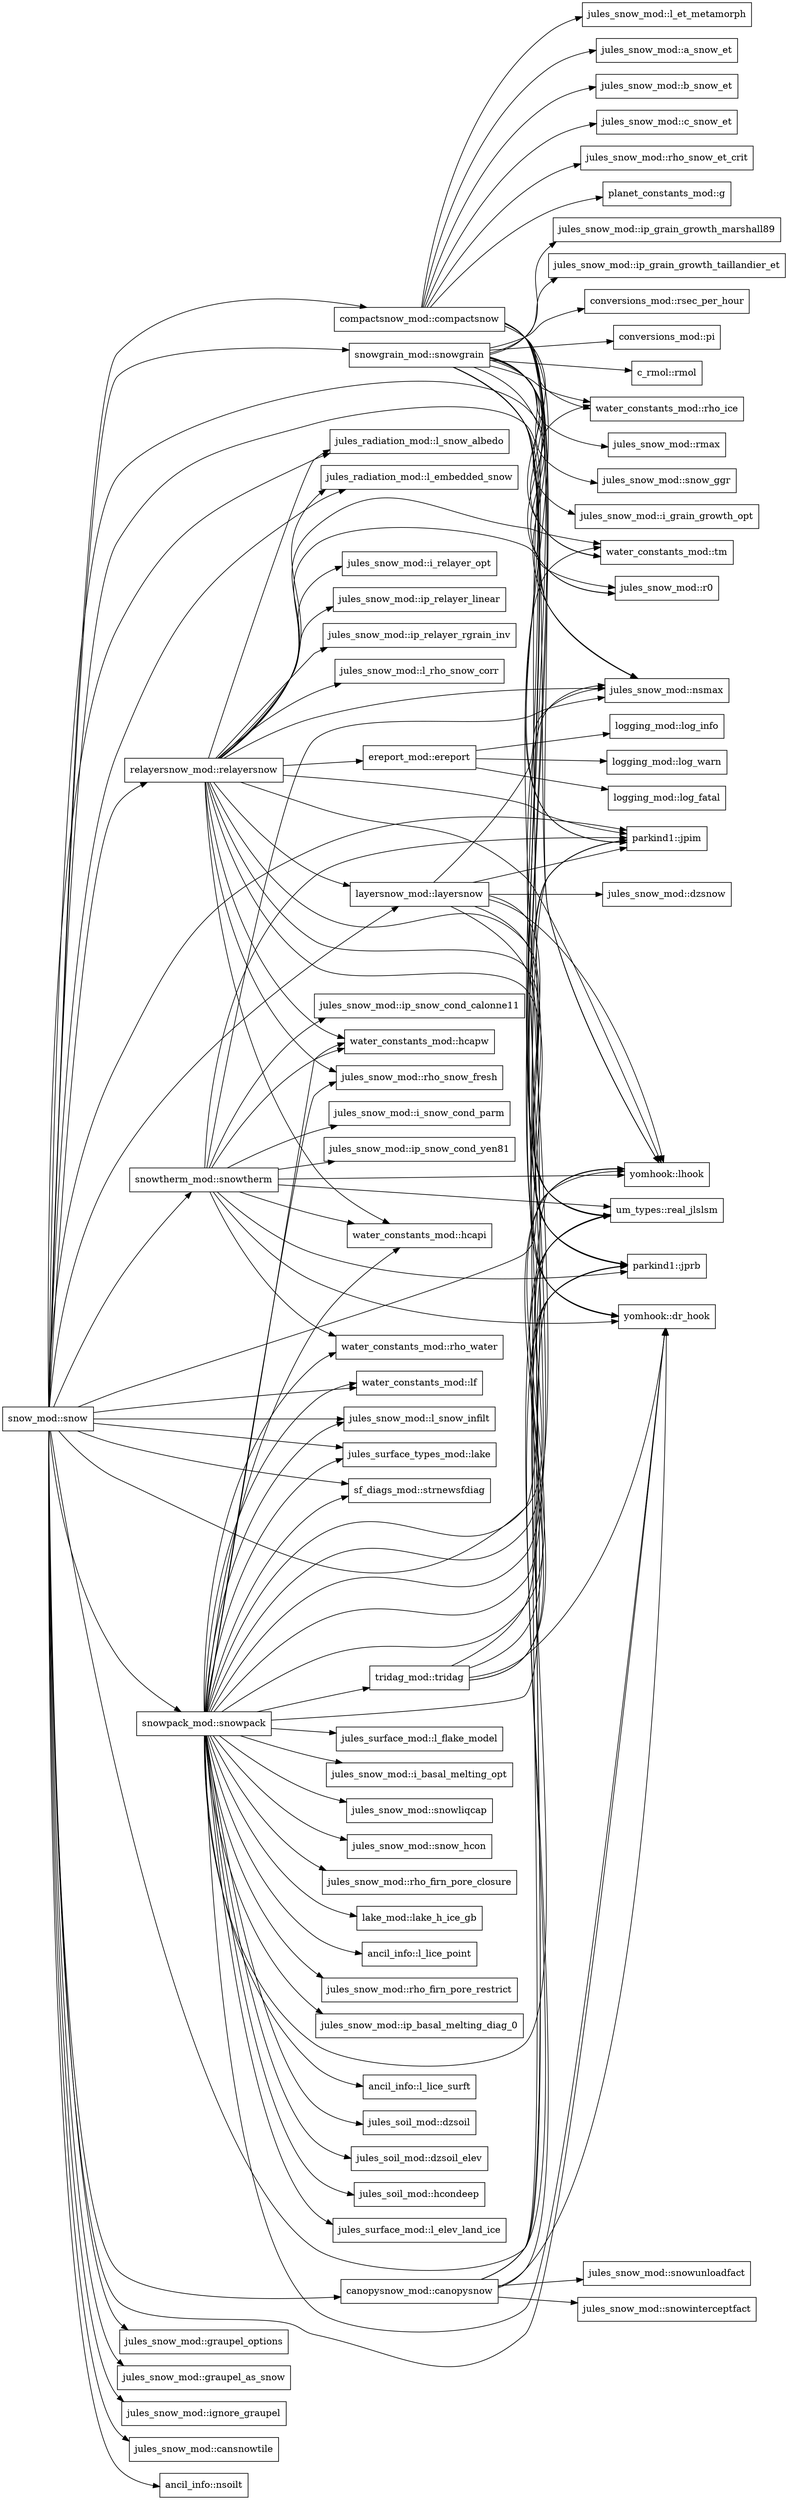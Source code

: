 digraph {
	graph [rankdir=LR]
	node [shape=box]
	snow_mod__snow [label="snow_mod::snow"]
	canopysnow_mod__canopysnow [label="canopysnow_mod::canopysnow"]
	snow_mod__snow -> canopysnow_mod__canopysnow
	compactsnow_mod__compactsnow [label="compactsnow_mod::compactsnow"]
	snow_mod__snow -> compactsnow_mod__compactsnow
	layersnow_mod__layersnow [label="layersnow_mod::layersnow"]
	snow_mod__snow -> layersnow_mod__layersnow
	relayersnow_mod__relayersnow [label="relayersnow_mod::relayersnow"]
	snow_mod__snow -> relayersnow_mod__relayersnow
	snowgrain_mod__snowgrain [label="snowgrain_mod::snowgrain"]
	snow_mod__snow -> snowgrain_mod__snowgrain
	snowpack_mod__snowpack [label="snowpack_mod::snowpack"]
	snow_mod__snow -> snowpack_mod__snowpack
	snowtherm_mod__snowtherm [label="snowtherm_mod::snowtherm"]
	snow_mod__snow -> snowtherm_mod__snowtherm
	water_constants_mod__lf [label="water_constants_mod::lf"]
	snow_mod__snow -> water_constants_mod__lf
	jules_snow_mod__nsmax [label="jules_snow_mod::nsmax"]
	snow_mod__snow -> jules_snow_mod__nsmax
	jules_snow_mod__l_snow_infilt [label="jules_snow_mod::l_snow_infilt"]
	snow_mod__snow -> jules_snow_mod__l_snow_infilt
	jules_snow_mod__graupel_options [label="jules_snow_mod::graupel_options"]
	snow_mod__snow -> jules_snow_mod__graupel_options
	jules_snow_mod__graupel_as_snow [label="jules_snow_mod::graupel_as_snow"]
	snow_mod__snow -> jules_snow_mod__graupel_as_snow
	jules_snow_mod__ignore_graupel [label="jules_snow_mod::ignore_graupel"]
	snow_mod__snow -> jules_snow_mod__ignore_graupel
	jules_snow_mod__r0 [label="jules_snow_mod::r0"]
	snow_mod__snow -> jules_snow_mod__r0
	jules_snow_mod__cansnowtile [label="jules_snow_mod::cansnowtile"]
	snow_mod__snow -> jules_snow_mod__cansnowtile
	jules_surface_types_mod__lake [label="jules_surface_types_mod::lake"]
	snow_mod__snow -> jules_surface_types_mod__lake
	jules_radiation_mod__l_snow_albedo [label="jules_radiation_mod::l_snow_albedo"]
	snow_mod__snow -> jules_radiation_mod__l_snow_albedo
	jules_radiation_mod__l_embedded_snow [label="jules_radiation_mod::l_embedded_snow"]
	snow_mod__snow -> jules_radiation_mod__l_embedded_snow
	sf_diags_mod__strnewsfdiag [label="sf_diags_mod::strnewsfdiag"]
	snow_mod__snow -> sf_diags_mod__strnewsfdiag
	ancil_info__nsoilt [label="ancil_info::nsoilt"]
	snow_mod__snow -> ancil_info__nsoilt
	parkind1__jprb [label="parkind1::jprb"]
	snow_mod__snow -> parkind1__jprb
	parkind1__jpim [label="parkind1::jpim"]
	snow_mod__snow -> parkind1__jpim
	yomhook__lhook [label="yomhook::lhook"]
	snow_mod__snow -> yomhook__lhook
	yomhook__dr_hook [label="yomhook::dr_hook"]
	snow_mod__snow -> yomhook__dr_hook
	um_types__real_jlslsm [label="um_types::real_jlslsm"]
	snow_mod__snow -> um_types__real_jlslsm
	conversions_mod__rsec_per_hour [label="conversions_mod::rsec_per_hour"]
	snowgrain_mod__snowgrain -> conversions_mod__rsec_per_hour
	conversions_mod__pi [label="conversions_mod::pi"]
	snowgrain_mod__snowgrain -> conversions_mod__pi
	c_rmol__rmol [label="c_rmol::rmol"]
	snowgrain_mod__snowgrain -> c_rmol__rmol
	water_constants_mod__rho_ice [label="water_constants_mod::rho_ice"]
	snowgrain_mod__snowgrain -> water_constants_mod__rho_ice
	water_constants_mod__tm [label="water_constants_mod::tm"]
	snowgrain_mod__snowgrain -> water_constants_mod__tm
	snowgrain_mod__snowgrain -> jules_snow_mod__nsmax
	snowgrain_mod__snowgrain -> jules_snow_mod__r0
	jules_snow_mod__rmax [label="jules_snow_mod::rmax"]
	snowgrain_mod__snowgrain -> jules_snow_mod__rmax
	jules_snow_mod__snow_ggr [label="jules_snow_mod::snow_ggr"]
	snowgrain_mod__snowgrain -> jules_snow_mod__snow_ggr
	jules_snow_mod__i_grain_growth_opt [label="jules_snow_mod::i_grain_growth_opt"]
	snowgrain_mod__snowgrain -> jules_snow_mod__i_grain_growth_opt
	jules_snow_mod__ip_grain_growth_marshall89 [label="jules_snow_mod::ip_grain_growth_marshall89"]
	snowgrain_mod__snowgrain -> jules_snow_mod__ip_grain_growth_marshall89
	jules_snow_mod__ip_grain_growth_taillandier_et [label="jules_snow_mod::ip_grain_growth_taillandier_et"]
	snowgrain_mod__snowgrain -> jules_snow_mod__ip_grain_growth_taillandier_et
	snowgrain_mod__snowgrain -> parkind1__jprb
	snowgrain_mod__snowgrain -> parkind1__jpim
	snowgrain_mod__snowgrain -> yomhook__lhook
	snowgrain_mod__snowgrain -> yomhook__dr_hook
	snowgrain_mod__snowgrain -> um_types__real_jlslsm
	relayersnow_mod__relayersnow -> layersnow_mod__layersnow
	ereport_mod__ereport [label="ereport_mod::ereport"]
	relayersnow_mod__relayersnow -> ereport_mod__ereport
	water_constants_mod__hcapi [label="water_constants_mod::hcapi"]
	relayersnow_mod__relayersnow -> water_constants_mod__hcapi
	water_constants_mod__hcapw [label="water_constants_mod::hcapw"]
	relayersnow_mod__relayersnow -> water_constants_mod__hcapw
	relayersnow_mod__relayersnow -> water_constants_mod__tm
	relayersnow_mod__relayersnow -> jules_snow_mod__nsmax
	jules_snow_mod__rho_snow_fresh [label="jules_snow_mod::rho_snow_fresh"]
	relayersnow_mod__relayersnow -> jules_snow_mod__rho_snow_fresh
	relayersnow_mod__relayersnow -> jules_snow_mod__r0
	jules_snow_mod__l_rho_snow_corr [label="jules_snow_mod::l_rho_snow_corr"]
	relayersnow_mod__relayersnow -> jules_snow_mod__l_rho_snow_corr
	jules_snow_mod__i_relayer_opt [label="jules_snow_mod::i_relayer_opt"]
	relayersnow_mod__relayersnow -> jules_snow_mod__i_relayer_opt
	jules_snow_mod__ip_relayer_linear [label="jules_snow_mod::ip_relayer_linear"]
	relayersnow_mod__relayersnow -> jules_snow_mod__ip_relayer_linear
	jules_snow_mod__ip_relayer_rgrain_inv [label="jules_snow_mod::ip_relayer_rgrain_inv"]
	relayersnow_mod__relayersnow -> jules_snow_mod__ip_relayer_rgrain_inv
	relayersnow_mod__relayersnow -> jules_radiation_mod__l_snow_albedo
	relayersnow_mod__relayersnow -> jules_radiation_mod__l_embedded_snow
	relayersnow_mod__relayersnow -> parkind1__jprb
	relayersnow_mod__relayersnow -> parkind1__jpim
	relayersnow_mod__relayersnow -> yomhook__lhook
	relayersnow_mod__relayersnow -> yomhook__dr_hook
	relayersnow_mod__relayersnow -> um_types__real_jlslsm
	jules_snow_mod__snowinterceptfact [label="jules_snow_mod::snowinterceptfact"]
	canopysnow_mod__canopysnow -> jules_snow_mod__snowinterceptfact
	jules_snow_mod__snowunloadfact [label="jules_snow_mod::snowunloadfact"]
	canopysnow_mod__canopysnow -> jules_snow_mod__snowunloadfact
	canopysnow_mod__canopysnow -> parkind1__jprb
	canopysnow_mod__canopysnow -> parkind1__jpim
	canopysnow_mod__canopysnow -> yomhook__lhook
	canopysnow_mod__canopysnow -> yomhook__dr_hook
	canopysnow_mod__canopysnow -> um_types__real_jlslsm
	layersnow_mod__layersnow -> jules_snow_mod__nsmax
	jules_snow_mod__dzsnow [label="jules_snow_mod::dzsnow"]
	layersnow_mod__layersnow -> jules_snow_mod__dzsnow
	layersnow_mod__layersnow -> parkind1__jprb
	layersnow_mod__layersnow -> parkind1__jpim
	layersnow_mod__layersnow -> yomhook__lhook
	layersnow_mod__layersnow -> yomhook__dr_hook
	layersnow_mod__layersnow -> um_types__real_jlslsm
	tridag_mod__tridag [label="tridag_mod::tridag"]
	snowpack_mod__snowpack -> tridag_mod__tridag
	snowpack_mod__snowpack -> water_constants_mod__hcapi
	snowpack_mod__snowpack -> water_constants_mod__hcapw
	snowpack_mod__snowpack -> water_constants_mod__lf
	snowpack_mod__snowpack -> water_constants_mod__rho_ice
	water_constants_mod__rho_water [label="water_constants_mod::rho_water"]
	snowpack_mod__snowpack -> water_constants_mod__rho_water
	snowpack_mod__snowpack -> water_constants_mod__tm
	ancil_info__l_lice_point [label="ancil_info::l_lice_point"]
	snowpack_mod__snowpack -> ancil_info__l_lice_point
	ancil_info__l_lice_surft [label="ancil_info::l_lice_surft"]
	snowpack_mod__snowpack -> ancil_info__l_lice_surft
	jules_soil_mod__dzsoil [label="jules_soil_mod::dzsoil"]
	snowpack_mod__snowpack -> jules_soil_mod__dzsoil
	jules_soil_mod__dzsoil_elev [label="jules_soil_mod::dzsoil_elev"]
	snowpack_mod__snowpack -> jules_soil_mod__dzsoil_elev
	jules_soil_mod__hcondeep [label="jules_soil_mod::hcondeep"]
	snowpack_mod__snowpack -> jules_soil_mod__hcondeep
	jules_surface_mod__l_elev_land_ice [label="jules_surface_mod::l_elev_land_ice"]
	snowpack_mod__snowpack -> jules_surface_mod__l_elev_land_ice
	jules_surface_mod__l_flake_model [label="jules_surface_mod::l_flake_model"]
	snowpack_mod__snowpack -> jules_surface_mod__l_flake_model
	snowpack_mod__snowpack -> jules_surface_types_mod__lake
	snowpack_mod__snowpack -> jules_snow_mod__nsmax
	snowpack_mod__snowpack -> jules_snow_mod__l_snow_infilt
	jules_snow_mod__i_basal_melting_opt [label="jules_snow_mod::i_basal_melting_opt"]
	snowpack_mod__snowpack -> jules_snow_mod__i_basal_melting_opt
	jules_snow_mod__ip_basal_melting_diag_0 [label="jules_snow_mod::ip_basal_melting_diag_0"]
	snowpack_mod__snowpack -> jules_snow_mod__ip_basal_melting_diag_0
	snowpack_mod__snowpack -> jules_snow_mod__rho_snow_fresh
	jules_snow_mod__snowliqcap [label="jules_snow_mod::snowliqcap"]
	snowpack_mod__snowpack -> jules_snow_mod__snowliqcap
	jules_snow_mod__snow_hcon [label="jules_snow_mod::snow_hcon"]
	snowpack_mod__snowpack -> jules_snow_mod__snow_hcon
	jules_snow_mod__rho_firn_pore_restrict [label="jules_snow_mod::rho_firn_pore_restrict"]
	snowpack_mod__snowpack -> jules_snow_mod__rho_firn_pore_restrict
	jules_snow_mod__rho_firn_pore_closure [label="jules_snow_mod::rho_firn_pore_closure"]
	snowpack_mod__snowpack -> jules_snow_mod__rho_firn_pore_closure
	lake_mod__lake_h_ice_gb [label="lake_mod::lake_h_ice_gb"]
	snowpack_mod__snowpack -> lake_mod__lake_h_ice_gb
	snowpack_mod__snowpack -> sf_diags_mod__strnewsfdiag
	snowpack_mod__snowpack -> parkind1__jprb
	snowpack_mod__snowpack -> parkind1__jpim
	snowpack_mod__snowpack -> yomhook__lhook
	snowpack_mod__snowpack -> yomhook__dr_hook
	snowpack_mod__snowpack -> um_types__real_jlslsm
	compactsnow_mod__compactsnow -> water_constants_mod__rho_ice
	compactsnow_mod__compactsnow -> water_constants_mod__tm
	compactsnow_mod__compactsnow -> jules_snow_mod__nsmax
	jules_snow_mod__l_et_metamorph [label="jules_snow_mod::l_et_metamorph"]
	compactsnow_mod__compactsnow -> jules_snow_mod__l_et_metamorph
	jules_snow_mod__a_snow_et [label="jules_snow_mod::a_snow_et"]
	compactsnow_mod__compactsnow -> jules_snow_mod__a_snow_et
	jules_snow_mod__b_snow_et [label="jules_snow_mod::b_snow_et"]
	compactsnow_mod__compactsnow -> jules_snow_mod__b_snow_et
	jules_snow_mod__c_snow_et [label="jules_snow_mod::c_snow_et"]
	compactsnow_mod__compactsnow -> jules_snow_mod__c_snow_et
	jules_snow_mod__rho_snow_et_crit [label="jules_snow_mod::rho_snow_et_crit"]
	compactsnow_mod__compactsnow -> jules_snow_mod__rho_snow_et_crit
	planet_constants_mod__g [label="planet_constants_mod::g"]
	compactsnow_mod__compactsnow -> planet_constants_mod__g
	compactsnow_mod__compactsnow -> parkind1__jprb
	compactsnow_mod__compactsnow -> parkind1__jpim
	compactsnow_mod__compactsnow -> yomhook__lhook
	compactsnow_mod__compactsnow -> yomhook__dr_hook
	compactsnow_mod__compactsnow -> um_types__real_jlslsm
	snowtherm_mod__snowtherm -> jules_snow_mod__nsmax
	jules_snow_mod__ip_snow_cond_yen81 [label="jules_snow_mod::ip_snow_cond_yen81"]
	snowtherm_mod__snowtherm -> jules_snow_mod__ip_snow_cond_yen81
	jules_snow_mod__ip_snow_cond_calonne11 [label="jules_snow_mod::ip_snow_cond_calonne11"]
	snowtherm_mod__snowtherm -> jules_snow_mod__ip_snow_cond_calonne11
	jules_snow_mod__i_snow_cond_parm [label="jules_snow_mod::i_snow_cond_parm"]
	snowtherm_mod__snowtherm -> jules_snow_mod__i_snow_cond_parm
	snowtherm_mod__snowtherm -> water_constants_mod__hcapi
	snowtherm_mod__snowtherm -> water_constants_mod__hcapw
	snowtherm_mod__snowtherm -> water_constants_mod__rho_water
	snowtherm_mod__snowtherm -> parkind1__jprb
	snowtherm_mod__snowtherm -> parkind1__jpim
	snowtherm_mod__snowtherm -> yomhook__lhook
	snowtherm_mod__snowtherm -> yomhook__dr_hook
	snowtherm_mod__snowtherm -> um_types__real_jlslsm
	tridag_mod__tridag -> yomhook__lhook
	tridag_mod__tridag -> yomhook__dr_hook
	tridag_mod__tridag -> parkind1__jprb
	tridag_mod__tridag -> parkind1__jpim
	tridag_mod__tridag -> um_types__real_jlslsm
	logging_mod__log_info [label="logging_mod::log_info"]
	ereport_mod__ereport -> logging_mod__log_info
	logging_mod__log_warn [label="logging_mod::log_warn"]
	ereport_mod__ereport -> logging_mod__log_warn
	logging_mod__log_fatal [label="logging_mod::log_fatal"]
	ereport_mod__ereport -> logging_mod__log_fatal
}
